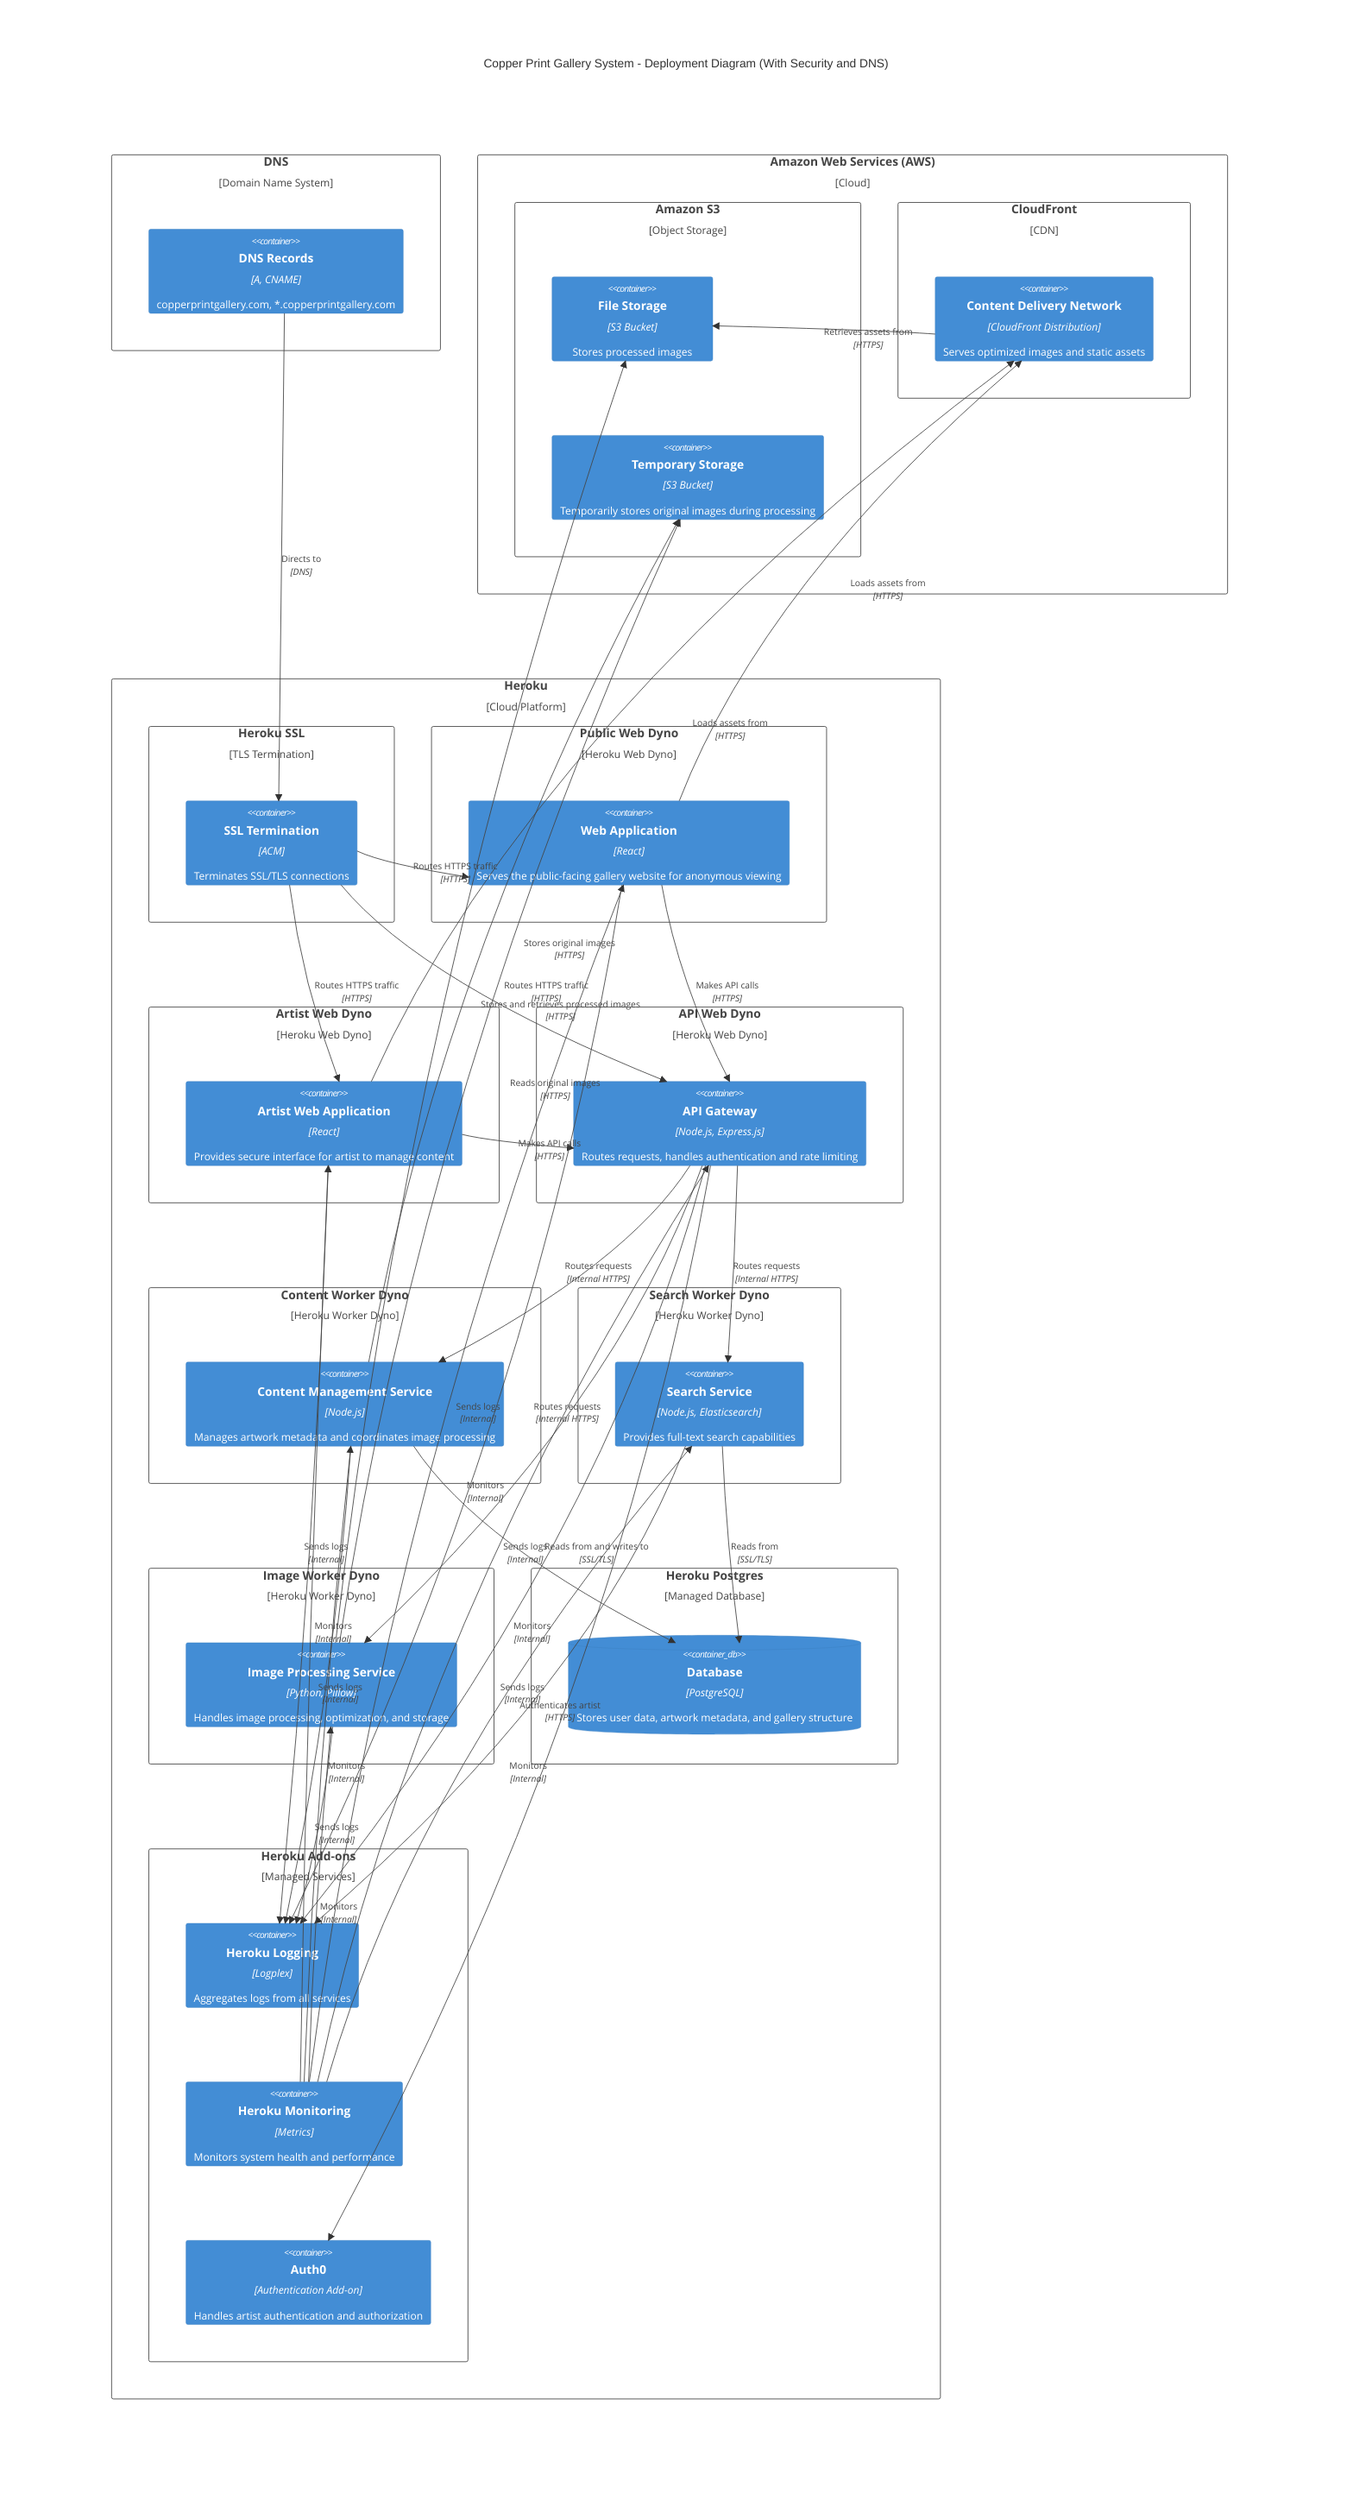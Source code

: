C4Deployment
    title Copper Print Gallery System - Deployment Diagram (With Security and DNS)

    Deployment_Node(dns, "DNS", "Domain Name System") {
        Container(dns_records, "DNS Records", "A, CNAME", "copperprintgallery.com, *.copperprintgallery.com")
    }

    Deployment_Node(aws, "Amazon Web Services (AWS)", "Cloud") {
        Deployment_Node(s3, "Amazon S3", "Object Storage") {
            Container(file_storage, "File Storage", "S3 Bucket", "Stores processed images")
            Container(temp_storage, "Temporary Storage", "S3 Bucket", "Temporarily stores original images during processing")
        }
        Deployment_Node(cloudfront, "CloudFront", "CDN") {
            Container(cdn, "Content Delivery Network", "CloudFront Distribution", "Serves optimized images and static assets")
        }
    }

    Deployment_Node(heroku, "Heroku", "Cloud Platform") {
        Deployment_Node(heroku_ssl, "Heroku SSL", "TLS Termination") {
            Container(ssl_termination, "SSL Termination", "ACM", "Terminates SSL/TLS connections")
        }
        Deployment_Node(public_web_dyno, "Public Web Dyno", "Heroku Web Dyno") {
            Container(web_app, "Web Application", "React", "Serves the public-facing gallery website for anonymous viewing")
        }
        Deployment_Node(artist_web_dyno, "Artist Web Dyno", "Heroku Web Dyno") {
            Container(artist_web_app, "Artist Web Application", "React", "Provides secure interface for artist to manage content")
        }
        Deployment_Node(api_web_dyno, "API Web Dyno", "Heroku Web Dyno") {
            Container(api_gateway, "API Gateway", "Node.js, Express.js", "Routes requests, handles authentication and rate limiting")
        }
        Deployment_Node(content_worker_dyno, "Content Worker Dyno", "Heroku Worker Dyno") {
            Container(content_service, "Content Management Service", "Node.js", "Manages artwork metadata and coordinates image processing")
        }
        Deployment_Node(search_worker_dyno, "Search Worker Dyno", "Heroku Worker Dyno") {
            Container(search_service, "Search Service", "Node.js, Elasticsearch", "Provides full-text search capabilities")
        }
        Deployment_Node(image_worker_dyno, "Image Worker Dyno", "Heroku Worker Dyno") {
            Container(image_service, "Image Processing Service", "Python, Pillow", "Handles image processing, optimization, and storage")
        }
        Deployment_Node(heroku_postgres, "Heroku Postgres", "Managed Database") {
            ContainerDb(database, "Database", "PostgreSQL", "Stores user data, artwork metadata, and gallery structure")
        }
        Deployment_Node(heroku_addons, "Heroku Add-ons", "Managed Services") {
            Container(heroku_logging, "Heroku Logging", "Logplex", "Aggregates logs from all services")
            Container(heroku_monitoring, "Heroku Monitoring", "Metrics", "Monitors system health and performance")
            Container(auth0, "Auth0", "Authentication Add-on", "Handles artist authentication and authorization")
        }
    }

    Rel(dns_records, ssl_termination, "Directs to", "DNS")

    Rel(ssl_termination, web_app, "Routes HTTPS traffic", "HTTPS")
    Rel(ssl_termination, artist_web_app, "Routes HTTPS traffic", "HTTPS")
    Rel(ssl_termination, api_gateway, "Routes HTTPS traffic", "HTTPS")

    Rel(web_app, api_gateway, "Makes API calls", "HTTPS")
    Rel(artist_web_app, api_gateway, "Makes API calls", "HTTPS")
    Rel(web_app, cdn, "Loads assets from", "HTTPS")
    Rel(artist_web_app, cdn, "Loads assets from", "HTTPS")

    Rel(api_gateway, auth0, "Authenticates artist", "HTTPS")
    Rel(api_gateway, content_service, "Routes requests", "Internal HTTPS")
    Rel(api_gateway, search_service, "Routes requests", "Internal HTTPS")
    Rel(api_gateway, image_service, "Routes requests", "Internal HTTPS")

    Rel(content_service, database, "Reads from and writes to", "SSL/TLS")
    Rel(content_service, temp_storage, "Stores original images", "HTTPS")
    Rel(search_service, database, "Reads from", "SSL/TLS")
    Rel(image_service, temp_storage, "Reads original images", "HTTPS")
    Rel(image_service, file_storage, "Stores and retrieves processed images", "HTTPS")

    Rel(cdn, file_storage, "Retrieves assets from", "HTTPS")

    Rel(web_app, heroku_logging, "Sends logs", "Internal")
    Rel(artist_web_app, heroku_logging, "Sends logs", "Internal")
    Rel(api_gateway, heroku_logging, "Sends logs", "Internal")
    Rel(content_service, heroku_logging, "Sends logs", "Internal")
    Rel(search_service, heroku_logging, "Sends logs", "Internal")
    Rel(image_service, heroku_logging, "Sends logs", "Internal")

    Rel(heroku_monitoring, web_app, "Monitors", "Internal")
    Rel(heroku_monitoring, artist_web_app, "Monitors", "Internal")
    Rel(heroku_monitoring, api_gateway, "Monitors", "Internal")
    Rel(heroku_monitoring, content_service, "Monitors", "Internal")
    Rel(heroku_monitoring, search_service, "Monitors", "Internal")
    Rel(heroku_monitoring, image_service, "Monitors", "Internal")

    UpdateLayoutConfig($c4ShapeInRow="3", $c4BoundaryInRow="2")